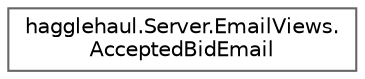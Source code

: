 digraph "Graphical Class Hierarchy"
{
 // LATEX_PDF_SIZE
  bgcolor="transparent";
  edge [fontname=Helvetica,fontsize=10,labelfontname=Helvetica,labelfontsize=10];
  node [fontname=Helvetica,fontsize=10,shape=box,height=0.2,width=0.4];
  rankdir="LR";
  Node0 [id="Node000000",label="hagglehaul.Server.EmailViews.\lAcceptedBidEmail",height=0.2,width=0.4,color="grey40", fillcolor="white", style="filled",URL="$classhagglehaul_1_1_server_1_1_email_views_1_1_accepted_bid_email.html",tooltip=" "];
}
